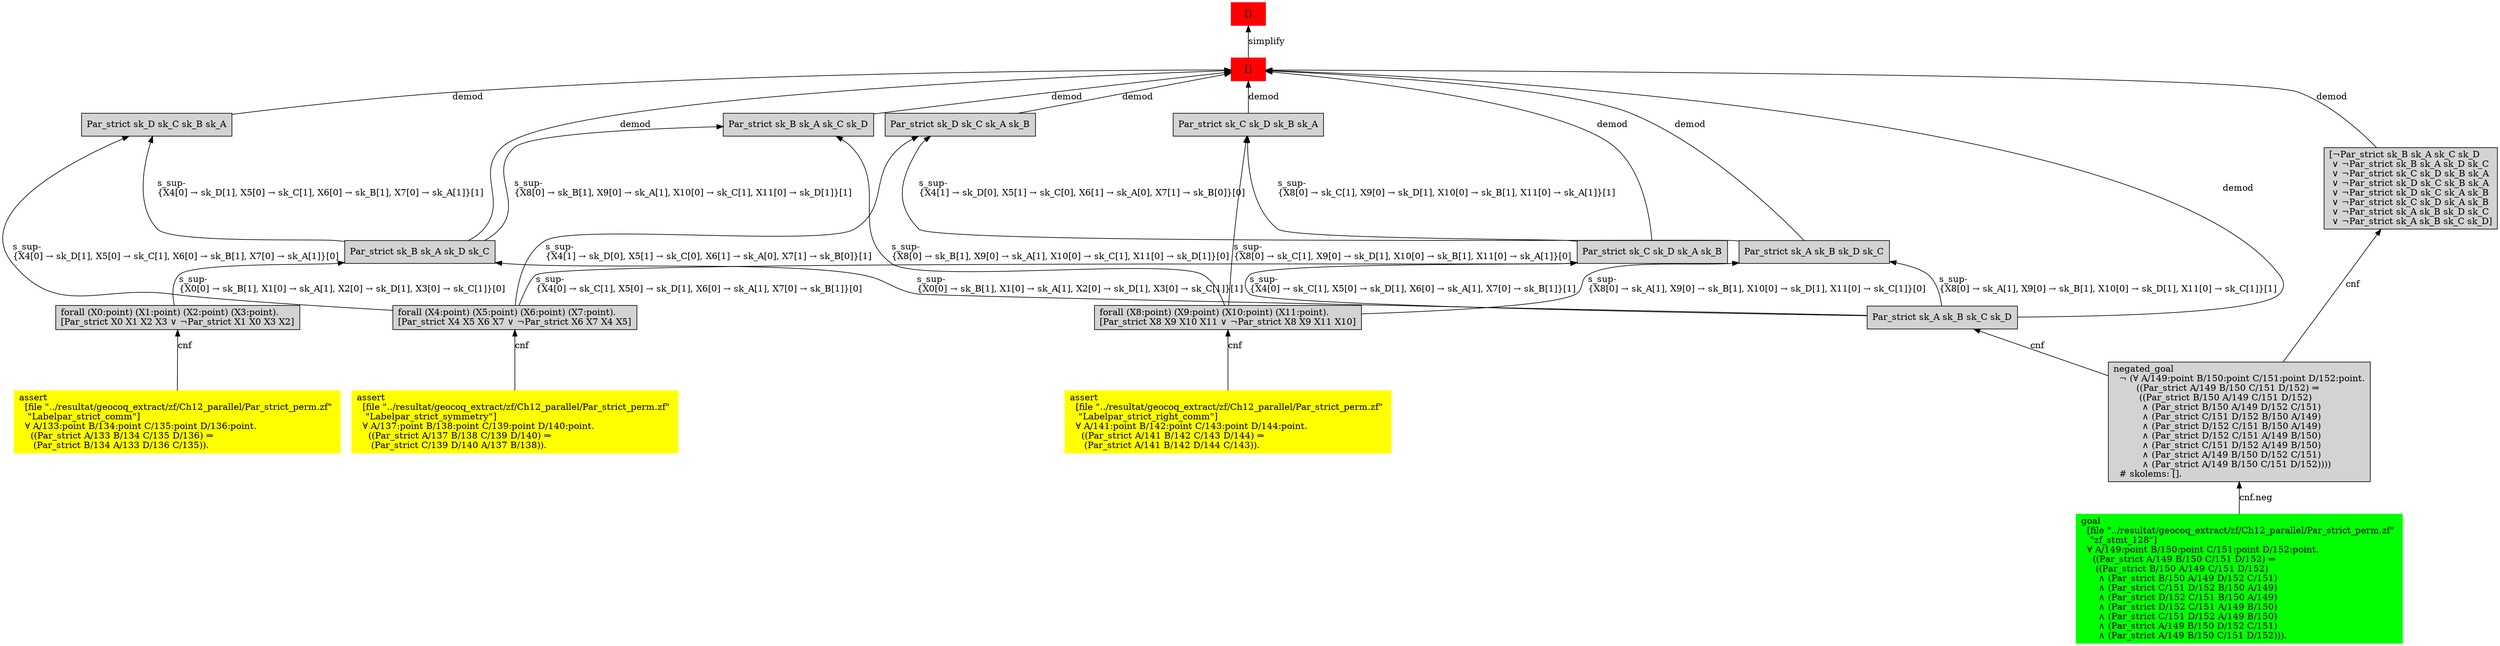 digraph "unsat_graph" {
  vertex_0 [color=red, label="[]", shape=box, style=filled];
  vertex_0 -> vertex_1 [label="simplify", dir="back"];
  vertex_1 [color=red, label="[]", shape=box, style=filled];
  vertex_1 -> vertex_2 [label="demod", dir="back"];
  vertex_2 [shape=box, label="Par_strict sk_A sk_B sk_C sk_D\l", style=filled];
  vertex_2 -> vertex_3 [label="cnf", dir="back"];
  vertex_3 [shape=box, label="negated_goal\l  ¬ (∀ A/149:point B/150:point C/151:point D/152:point.\l        ((Par_strict A/149 B/150 C/151 D/152) ⇒\l         ((Par_strict B/150 A/149 C/151 D/152)\l          ∧ (Par_strict B/150 A/149 D/152 C/151)\l          ∧ (Par_strict C/151 D/152 B/150 A/149)\l          ∧ (Par_strict D/152 C/151 B/150 A/149)\l          ∧ (Par_strict D/152 C/151 A/149 B/150)\l          ∧ (Par_strict C/151 D/152 A/149 B/150)\l          ∧ (Par_strict A/149 B/150 D/152 C/151)\l          ∧ (Par_strict A/149 B/150 C/151 D/152))))\l  # skolems: [].\l", style=filled];
  vertex_3 -> vertex_4 [label="cnf.neg", dir="back"];
  vertex_4 [color=green, shape=box, label="goal\l  [file \"../resultat/geocoq_extract/zf/Ch12_parallel/Par_strict_perm.zf\" \l   \"zf_stmt_128\"]\l  ∀ A/149:point B/150:point C/151:point D/152:point.\l    ((Par_strict A/149 B/150 C/151 D/152) ⇒\l     ((Par_strict B/150 A/149 C/151 D/152)\l      ∧ (Par_strict B/150 A/149 D/152 C/151)\l      ∧ (Par_strict C/151 D/152 B/150 A/149)\l      ∧ (Par_strict D/152 C/151 B/150 A/149)\l      ∧ (Par_strict D/152 C/151 A/149 B/150)\l      ∧ (Par_strict C/151 D/152 A/149 B/150)\l      ∧ (Par_strict A/149 B/150 D/152 C/151)\l      ∧ (Par_strict A/149 B/150 C/151 D/152))).\l", style=filled];
  vertex_1 -> vertex_5 [label="demod", dir="back"];
  vertex_5 [shape=box, label="Par_strict sk_A sk_B sk_D sk_C\l", style=filled];
  vertex_5 -> vertex_6 [label="s_sup-\l\{X8[0] → sk_A[1], X9[0] → sk_B[1], X10[0] → sk_D[1], X11[0] → sk_C[1]\}[0]\l", dir="back"];
  vertex_6 [shape=box, label="forall (X8:point) (X9:point) (X10:point) (X11:point).\l[Par_strict X8 X9 X10 X11 ∨ ¬Par_strict X8 X9 X11 X10]\l", style=filled];
  vertex_6 -> vertex_7 [label="cnf", dir="back"];
  vertex_7 [color=yellow, shape=box, label="assert\l  [file \"../resultat/geocoq_extract/zf/Ch12_parallel/Par_strict_perm.zf\" \l   \"Labelpar_strict_right_comm\"]\l  ∀ A/141:point B/142:point C/143:point D/144:point.\l    ((Par_strict A/141 B/142 C/143 D/144) ⇒\l     (Par_strict A/141 B/142 D/144 C/143)).\l", style=filled];
  vertex_5 -> vertex_2 [label="s_sup-\l\{X8[0] → sk_A[1], X9[0] → sk_B[1], X10[0] → sk_D[1], X11[0] → sk_C[1]\}[1]\l", dir="back"];
  vertex_1 -> vertex_8 [label="demod", dir="back"];
  vertex_8 [shape=box, label="Par_strict sk_C sk_D sk_A sk_B\l", style=filled];
  vertex_8 -> vertex_9 [label="s_sup-\l\{X4[0] → sk_C[1], X5[0] → sk_D[1], X6[0] → sk_A[1], X7[0] → sk_B[1]\}[0]\l", dir="back"];
  vertex_9 [shape=box, label="forall (X4:point) (X5:point) (X6:point) (X7:point).\l[Par_strict X4 X5 X6 X7 ∨ ¬Par_strict X6 X7 X4 X5]\l", style=filled];
  vertex_9 -> vertex_10 [label="cnf", dir="back"];
  vertex_10 [color=yellow, shape=box, label="assert\l  [file \"../resultat/geocoq_extract/zf/Ch12_parallel/Par_strict_perm.zf\" \l   \"Labelpar_strict_symmetry\"]\l  ∀ A/137:point B/138:point C/139:point D/140:point.\l    ((Par_strict A/137 B/138 C/139 D/140) ⇒\l     (Par_strict C/139 D/140 A/137 B/138)).\l", style=filled];
  vertex_8 -> vertex_2 [label="s_sup-\l\{X4[0] → sk_C[1], X5[0] → sk_D[1], X6[0] → sk_A[1], X7[0] → sk_B[1]\}[1]\l", dir="back"];
  vertex_1 -> vertex_11 [label="demod", dir="back"];
  vertex_11 [shape=box, label="Par_strict sk_D sk_C sk_A sk_B\l", style=filled];
  vertex_11 -> vertex_9 [label="s_sup-\l\{X4[1] → sk_D[0], X5[1] → sk_C[0], X6[1] → sk_A[0], X7[1] → sk_B[0]\}[1]\l", dir="back"];
  vertex_11 -> vertex_5 [label="s_sup-\l\{X4[1] → sk_D[0], X5[1] → sk_C[0], X6[1] → sk_A[0], X7[1] → sk_B[0]\}[0]\l", dir="back"];
  vertex_1 -> vertex_12 [label="demod", dir="back"];
  vertex_12 [shape=box, label="Par_strict sk_D sk_C sk_B sk_A\l", style=filled];
  vertex_12 -> vertex_9 [label="s_sup-\l\{X4[0] → sk_D[1], X5[0] → sk_C[1], X6[0] → sk_B[1], X7[0] → sk_A[1]\}[0]\l", dir="back"];
  vertex_12 -> vertex_13 [label="s_sup-\l\{X4[0] → sk_D[1], X5[0] → sk_C[1], X6[0] → sk_B[1], X7[0] → sk_A[1]\}[1]\l", dir="back"];
  vertex_13 [shape=box, label="Par_strict sk_B sk_A sk_D sk_C\l", style=filled];
  vertex_13 -> vertex_14 [label="s_sup-\l\{X0[0] → sk_B[1], X1[0] → sk_A[1], X2[0] → sk_D[1], X3[0] → sk_C[1]\}[0]\l", dir="back"];
  vertex_14 [shape=box, label="forall (X0:point) (X1:point) (X2:point) (X3:point).\l[Par_strict X0 X1 X2 X3 ∨ ¬Par_strict X1 X0 X3 X2]\l", style=filled];
  vertex_14 -> vertex_15 [label="cnf", dir="back"];
  vertex_15 [color=yellow, shape=box, label="assert\l  [file \"../resultat/geocoq_extract/zf/Ch12_parallel/Par_strict_perm.zf\" \l   \"Labelpar_strict_comm\"]\l  ∀ A/133:point B/134:point C/135:point D/136:point.\l    ((Par_strict A/133 B/134 C/135 D/136) ⇒\l     (Par_strict B/134 A/133 D/136 C/135)).\l", style=filled];
  vertex_13 -> vertex_2 [label="s_sup-\l\{X0[0] → sk_B[1], X1[0] → sk_A[1], X2[0] → sk_D[1], X3[0] → sk_C[1]\}[1]\l", dir="back"];
  vertex_1 -> vertex_16 [label="demod", dir="back"];
  vertex_16 [shape=box, label="Par_strict sk_C sk_D sk_B sk_A\l", style=filled];
  vertex_16 -> vertex_6 [label="s_sup-\l\{X8[0] → sk_C[1], X9[0] → sk_D[1], X10[0] → sk_B[1], X11[0] → sk_A[1]\}[0]\l", dir="back"];
  vertex_16 -> vertex_8 [label="s_sup-\l\{X8[0] → sk_C[1], X9[0] → sk_D[1], X10[0] → sk_B[1], X11[0] → sk_A[1]\}[1]\l", dir="back"];
  vertex_1 -> vertex_13 [label="demod", dir="back"];
  vertex_1 -> vertex_17 [label="demod", dir="back"];
  vertex_17 [shape=box, label="Par_strict sk_B sk_A sk_C sk_D\l", style=filled];
  vertex_17 -> vertex_6 [label="s_sup-\l\{X8[0] → sk_B[1], X9[0] → sk_A[1], X10[0] → sk_C[1], X11[0] → sk_D[1]\}[0]\l", dir="back"];
  vertex_17 -> vertex_13 [label="s_sup-\l\{X8[0] → sk_B[1], X9[0] → sk_A[1], X10[0] → sk_C[1], X11[0] → sk_D[1]\}[1]\l", dir="back"];
  vertex_1 -> vertex_18 [label="demod", dir="back"];
  vertex_18 [shape=box, label="[¬Par_strict sk_B sk_A sk_C sk_D\l ∨ ¬Par_strict sk_B sk_A sk_D sk_C\l ∨ ¬Par_strict sk_C sk_D sk_B sk_A\l ∨ ¬Par_strict sk_D sk_C sk_B sk_A\l ∨ ¬Par_strict sk_D sk_C sk_A sk_B\l ∨ ¬Par_strict sk_C sk_D sk_A sk_B\l ∨ ¬Par_strict sk_A sk_B sk_D sk_C\l ∨ ¬Par_strict sk_A sk_B sk_C sk_D]\l", style=filled];
  vertex_18 -> vertex_3 [label="cnf", dir="back"];
  }



